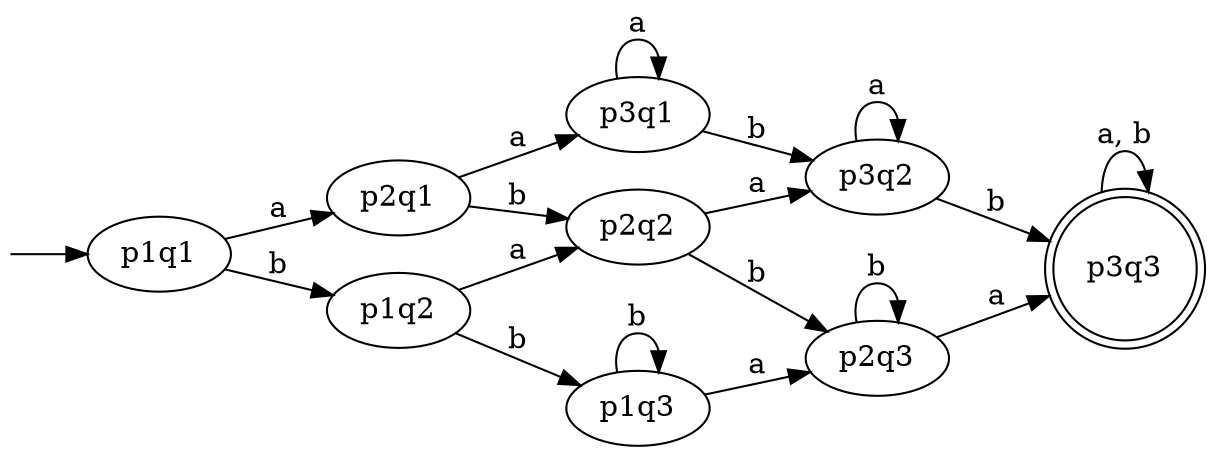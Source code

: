 // The Round Table
digraph "2-1-3" {
	rankdir="LR";
	 S [label= "", shape=none,height=.0,width=.0]
	n1 [label=p1q1]
	n2 [label=p2q1]
	n3 [label=p3q1 ]
	n4 [label=p3q2]
	n5 [label=p3q3, shape=doublecircle]
	n6 [label=p2q2]
	n7 [label=p2q3]
	n8 [label=p1q2]
	n9 [label=p1q3]
	S -> n1
	n1 -> n2 [ label="a" ];
	n1 -> n8 [ label="b" ];
	n2 -> n3 [ label="a" ];
	n2 -> n6 [ label="b" ];
	n3 -> n3 [ label="a" ];
	n3 -> n4 [ label="b" ];
	n4 -> n4 [ label="a" ];
	n4 -> n5 [ label="b" ];
	n5 -> n5 [ label="a, b" ];
	n6 -> n4 [ label="a" ];
	n6 -> n7 [ label="b" ];
	n7 -> n7 [ label="b" ];
	n7 -> n5 [ label="a" ];
	n8 -> n6 [ label="a" ];
	n8 -> n9 [ label="b" ];
	n9 -> n9 [ label="b" ];
	n9 -> n7 [ label="a" ];
}
